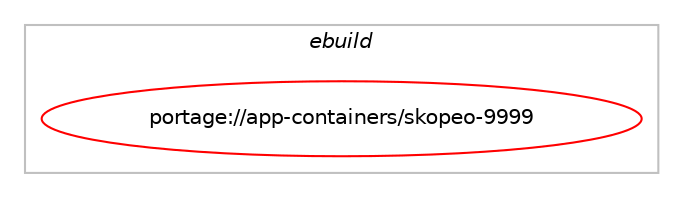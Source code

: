 digraph prolog {

# *************
# Graph options
# *************

newrank=true;
concentrate=true;
compound=true;
graph [rankdir=LR,fontname=Helvetica,fontsize=10,ranksep=1.5];#, ranksep=2.5, nodesep=0.2];
edge  [arrowhead=vee];
node  [fontname=Helvetica,fontsize=10];

# **********
# The ebuild
# **********

subgraph cluster_leftcol {
color=gray;
label=<<i>ebuild</i>>;
id [label="portage://app-containers/skopeo-9999", color=red, width=4, href="../app-containers/skopeo-9999.svg"];
}

# ****************
# The dependencies
# ****************

subgraph cluster_midcol {
color=gray;
label=<<i>dependencies</i>>;
subgraph cluster_compile {
fillcolor="#eeeeee";
style=filled;
label=<<i>compile</i>>;
# *** BEGIN UNKNOWN DEPENDENCY TYPE (TODO) ***
# id -> equal(use_conditional_group(positive,btrfs,portage://app-containers/skopeo-9999,[package_dependency(portage://app-containers/skopeo-9999,install,no,sys-fs,btrfs-progs,greaterequal,[4.0.1,,,4.0.1],[],[])]))
# *** END UNKNOWN DEPENDENCY TYPE (TODO) ***

# *** BEGIN UNKNOWN DEPENDENCY TYPE (TODO) ***
# id -> equal(use_conditional_group(positive,device-mapper,portage://app-containers/skopeo-9999,[package_dependency(portage://app-containers/skopeo-9999,install,no,sys-fs,lvm2,greaterequal,[2.02.145,,,2.02.145],any_same_slot,[])]))
# *** END UNKNOWN DEPENDENCY TYPE (TODO) ***

# *** BEGIN UNKNOWN DEPENDENCY TYPE (TODO) ***
# id -> equal(use_conditional_group(positive,rootless,portage://app-containers/skopeo-9999,[package_dependency(portage://app-containers/skopeo-9999,install,no,sys-apps,shadow,none,[,,],any_same_slot,[])]))
# *** END UNKNOWN DEPENDENCY TYPE (TODO) ***

# *** BEGIN UNKNOWN DEPENDENCY TYPE (TODO) ***
# id -> equal(package_dependency(portage://app-containers/skopeo-9999,install,no,app-crypt,gpgme,greaterequal,[1.5.5,,,1.5.5],any_same_slot,[]))
# *** END UNKNOWN DEPENDENCY TYPE (TODO) ***

# *** BEGIN UNKNOWN DEPENDENCY TYPE (TODO) ***
# id -> equal(package_dependency(portage://app-containers/skopeo-9999,install,no,dev-libs,libassuan,greaterequal,[2.4.3,,,2.4.3],any_same_slot,[]))
# *** END UNKNOWN DEPENDENCY TYPE (TODO) ***

}
subgraph cluster_compileandrun {
fillcolor="#eeeeee";
style=filled;
label=<<i>compile and run</i>>;
}
subgraph cluster_run {
fillcolor="#eeeeee";
style=filled;
label=<<i>run</i>>;
# *** BEGIN UNKNOWN DEPENDENCY TYPE (TODO) ***
# id -> equal(use_conditional_group(positive,btrfs,portage://app-containers/skopeo-9999,[package_dependency(portage://app-containers/skopeo-9999,run,no,sys-fs,btrfs-progs,greaterequal,[4.0.1,,,4.0.1],[],[])]))
# *** END UNKNOWN DEPENDENCY TYPE (TODO) ***

# *** BEGIN UNKNOWN DEPENDENCY TYPE (TODO) ***
# id -> equal(use_conditional_group(positive,device-mapper,portage://app-containers/skopeo-9999,[package_dependency(portage://app-containers/skopeo-9999,run,no,sys-fs,lvm2,greaterequal,[2.02.145,,,2.02.145],any_same_slot,[])]))
# *** END UNKNOWN DEPENDENCY TYPE (TODO) ***

# *** BEGIN UNKNOWN DEPENDENCY TYPE (TODO) ***
# id -> equal(use_conditional_group(positive,rootless,portage://app-containers/skopeo-9999,[package_dependency(portage://app-containers/skopeo-9999,run,no,sys-apps,shadow,none,[,,],any_same_slot,[])]))
# *** END UNKNOWN DEPENDENCY TYPE (TODO) ***

# *** BEGIN UNKNOWN DEPENDENCY TYPE (TODO) ***
# id -> equal(package_dependency(portage://app-containers/skopeo-9999,run,no,app-containers,containers-common,none,[,,],[],[]))
# *** END UNKNOWN DEPENDENCY TYPE (TODO) ***

# *** BEGIN UNKNOWN DEPENDENCY TYPE (TODO) ***
# id -> equal(package_dependency(portage://app-containers/skopeo-9999,run,no,app-crypt,gpgme,greaterequal,[1.5.5,,,1.5.5],any_same_slot,[]))
# *** END UNKNOWN DEPENDENCY TYPE (TODO) ***

# *** BEGIN UNKNOWN DEPENDENCY TYPE (TODO) ***
# id -> equal(package_dependency(portage://app-containers/skopeo-9999,run,no,dev-libs,libassuan,greaterequal,[2.4.3,,,2.4.3],any_same_slot,[]))
# *** END UNKNOWN DEPENDENCY TYPE (TODO) ***

}
}

# **************
# The candidates
# **************

subgraph cluster_choices {
rank=same;
color=gray;
label=<<i>candidates</i>>;

}

}

